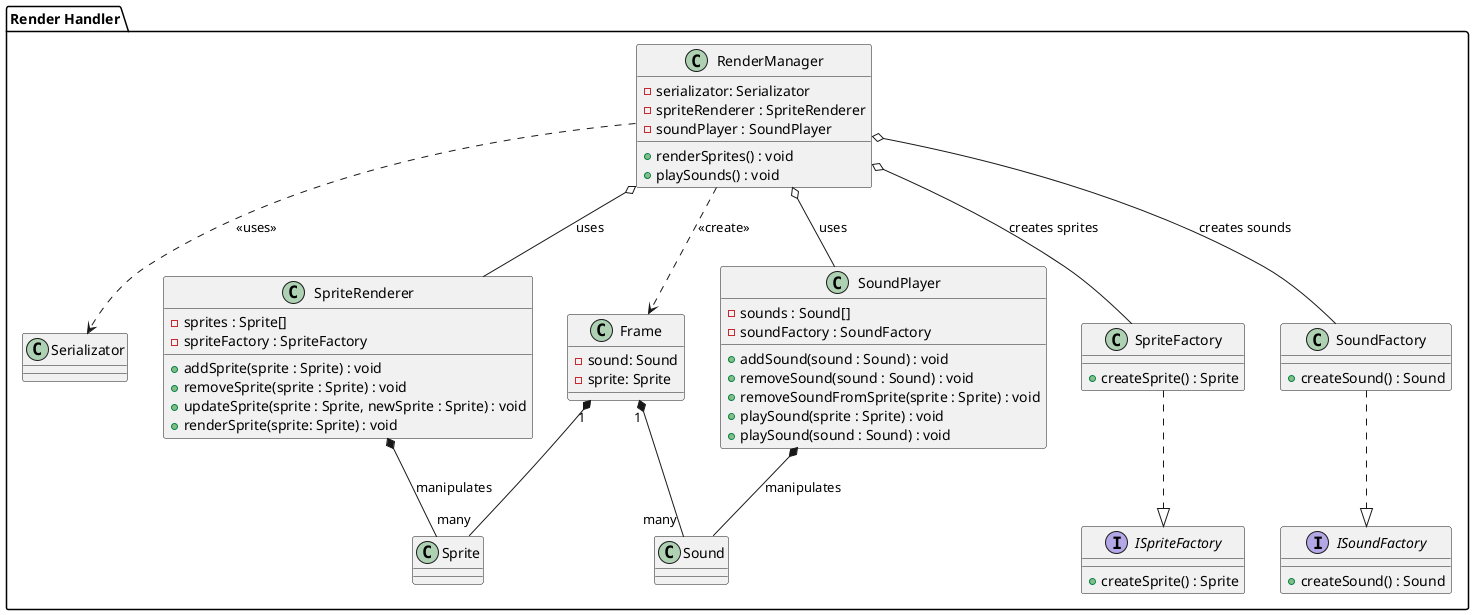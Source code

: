 @startuml
package "Render Handler" {
    ' source
    class RenderManager {
        -serializator: Serializator
        -spriteRenderer : SpriteRenderer
        -soundPlayer : SoundPlayer

        +renderSprites() : void
        +playSounds() : void
    }
    RenderManager ..> Serializator: <<uses>>
    RenderManager ..> Frame: <<create>>

    class SpriteRenderer {
        -sprites : Sprite[]
        -spriteFactory : SpriteFactory

        +addSprite(sprite : Sprite) : void
        +removeSprite(sprite : Sprite) : void
        +updateSprite(sprite : Sprite, newSprite : Sprite) : void
        +renderSprite(sprite: Sprite) : void
    }

    class SoundPlayer {
        -sounds : Sound[]
        -soundFactory : SoundFactory

        +addSound(sound : Sound) : void
        +removeSound(sound : Sound) : void
        +removeSoundFromSprite(sprite : Sprite) : void
        +playSound(sprite : Sprite) : void
        +playSound(sound : Sound) : void
    }

    interface ISpriteFactory {
        +createSprite() : Sprite
    }

    interface ISoundFactory {
        +createSound() : Sound
    }

!startsub INTERFACE
    class SpriteFactory  {
        +createSprite() : Sprite
    }

    class SoundFactory  {
        +createSound() : Sound
    }
!endsub
    SpriteFactory ..|> ISpriteFactory
    SoundFactory ..|> ISoundFactory

    RenderManager o-- SpriteRenderer : uses
    RenderManager o-- SoundPlayer : uses
    RenderManager o-- SpriteFactory : creates sprites
    RenderManager o-- SoundFactory : creates sounds
    SpriteRenderer *-- Sprite : manipulates
    SoundPlayer *-- Sound : manipulates

    ' The message
    class Frame {
        -sound: Sound
        -sprite: Sprite
    }
    Frame "1" *-- "many" Sprite
    Frame "1" *-- "many" Sound
}
@enduml
